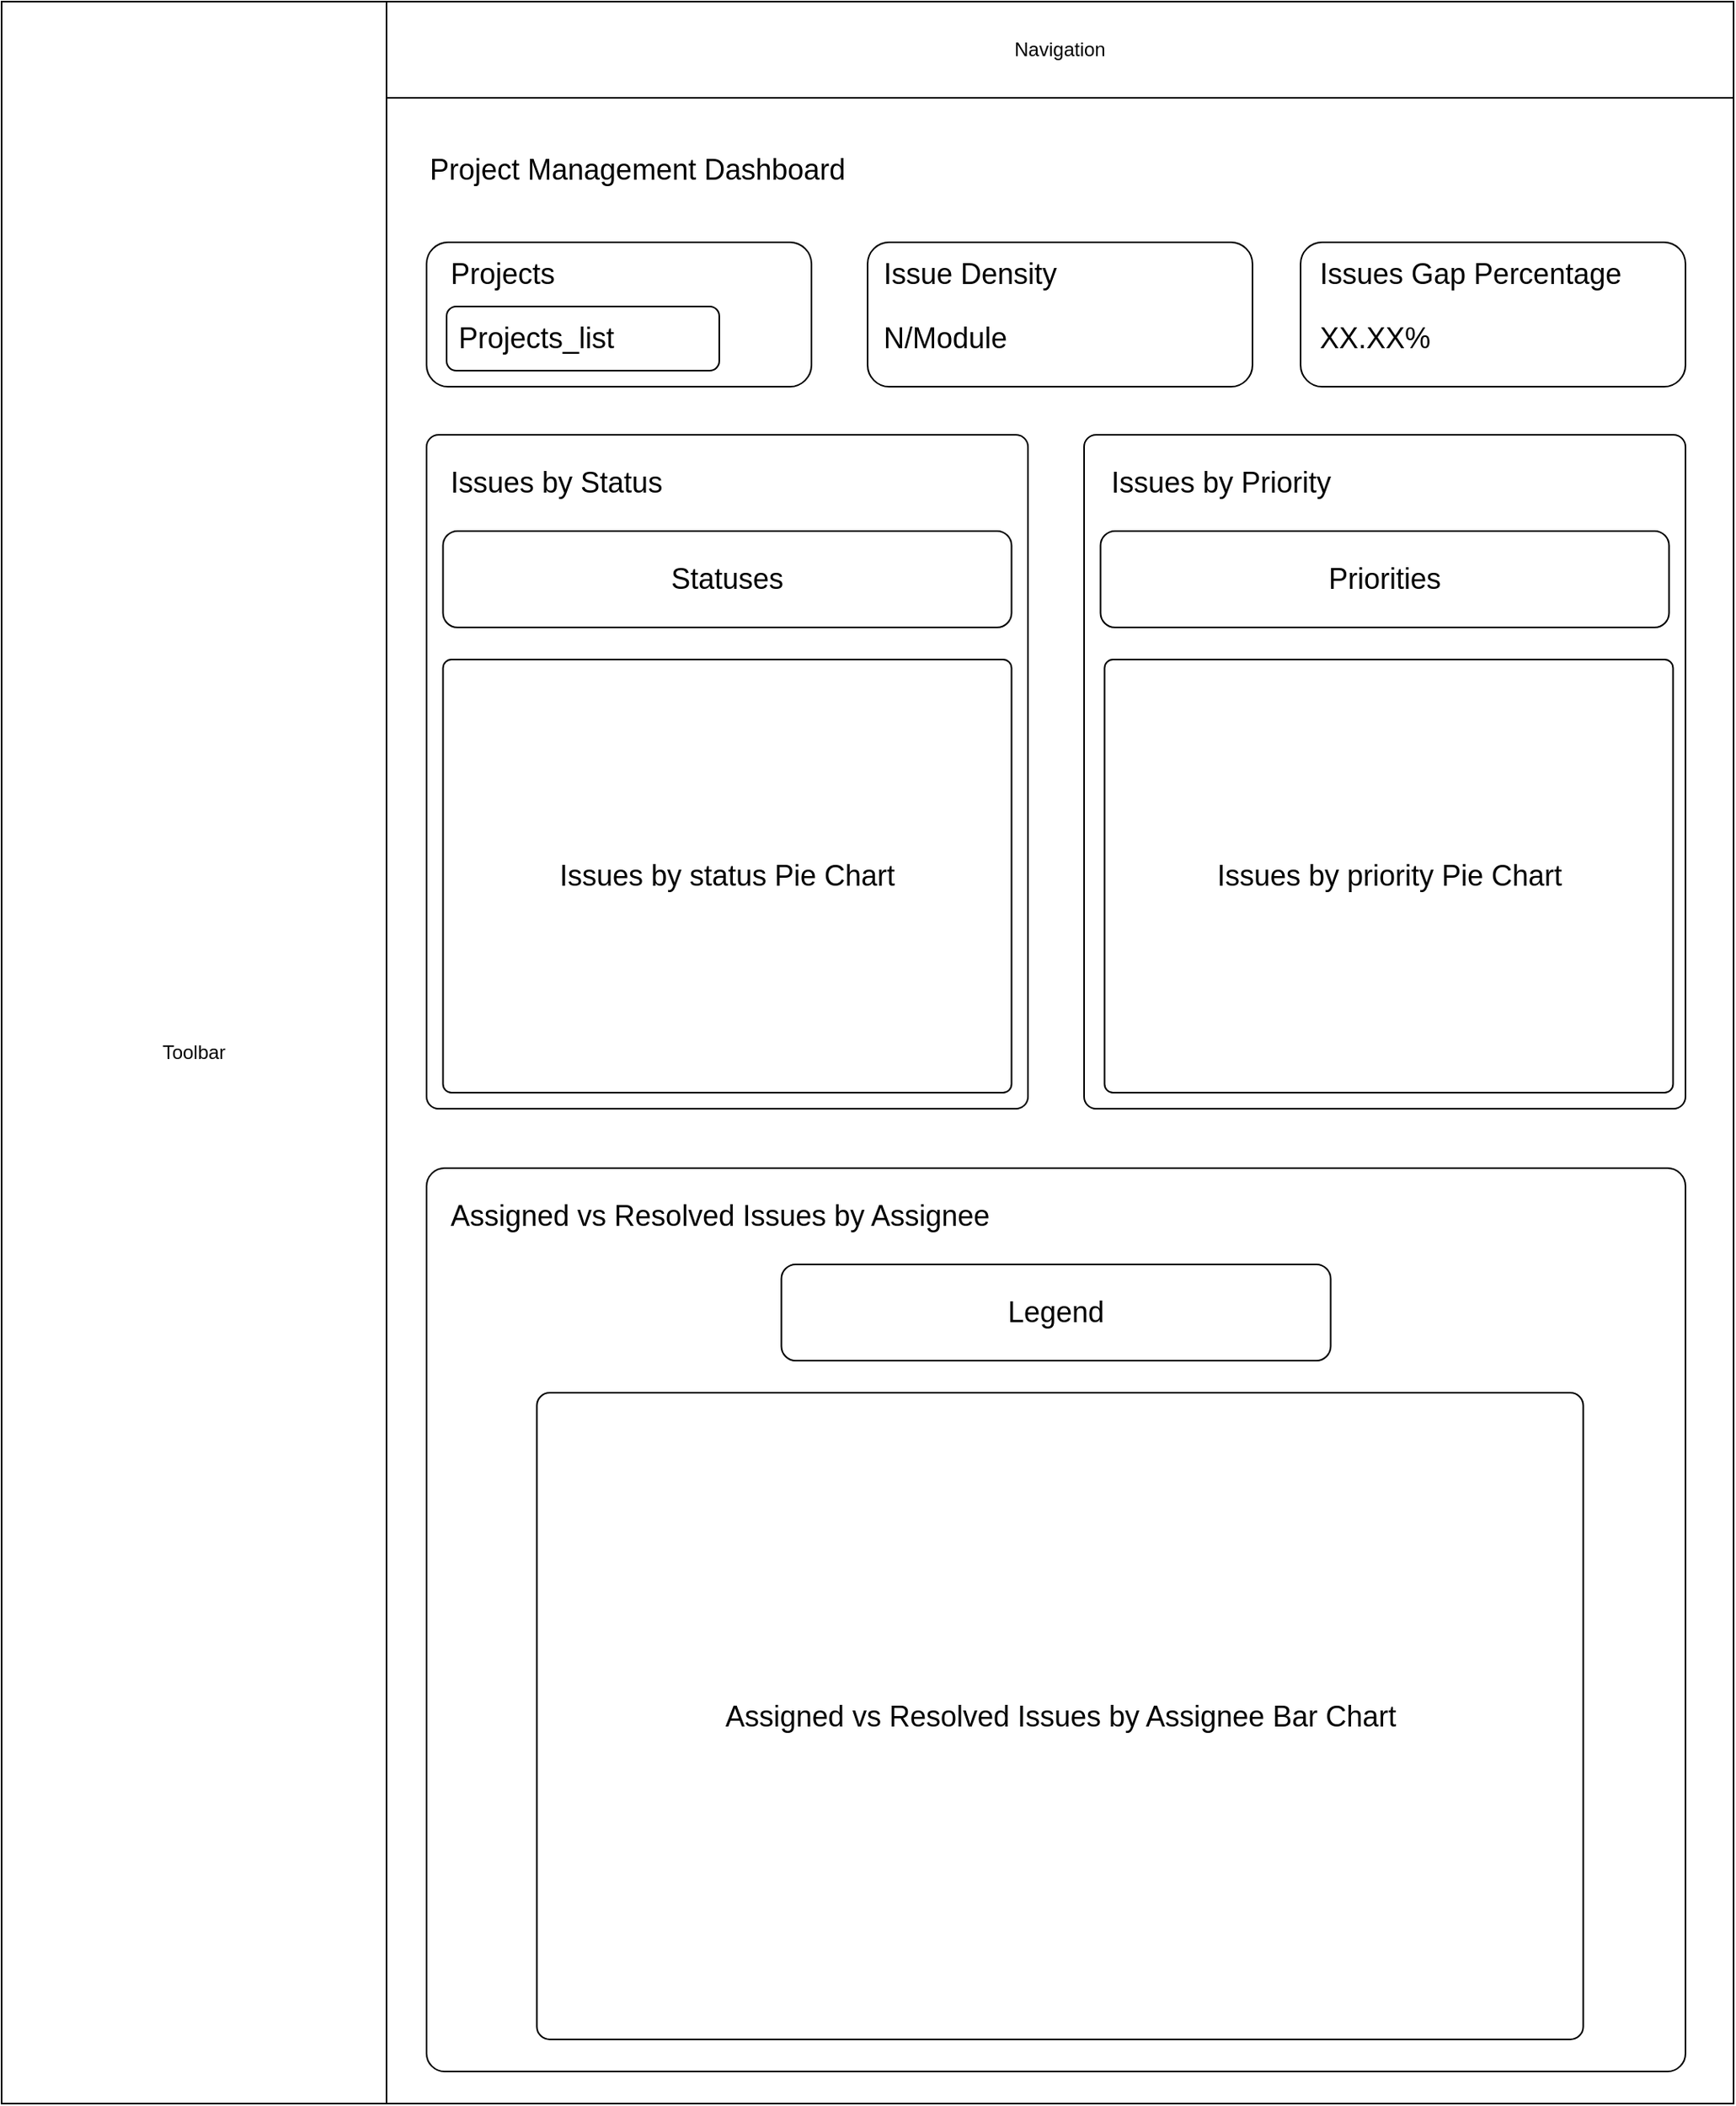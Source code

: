 <mxfile>
    <diagram id="7zW7vxh5Hjt1YSIZ8UYE" name="Page-1">
        <mxGraphModel dx="2310" dy="1298" grid="1" gridSize="10" guides="1" tooltips="1" connect="1" arrows="0" fold="1" page="1" pageScale="1" pageWidth="1169" pageHeight="1654" math="0" shadow="0">
            <root>
                <mxCell id="0"/>
                <mxCell id="1" parent="0"/>
                <mxCell id="2" value="Toolbar" style="rounded=0;whiteSpace=wrap;html=1;" vertex="1" parent="1">
                    <mxGeometry x="40" y="100" width="240" height="1310" as="geometry"/>
                </mxCell>
                <mxCell id="3" value="Navigation" style="rounded=0;whiteSpace=wrap;html=1;" vertex="1" parent="1">
                    <mxGeometry x="280" y="100" width="840" height="60" as="geometry"/>
                </mxCell>
                <mxCell id="4" value="" style="rounded=0;whiteSpace=wrap;html=1;" vertex="1" parent="1">
                    <mxGeometry x="280" y="160" width="840" height="1250" as="geometry"/>
                </mxCell>
                <mxCell id="5" value="Project Management Dashboard" style="text;html=1;align=left;verticalAlign=middle;resizable=0;points=[];autosize=1;strokeColor=none;fillColor=none;fontSize=18;" vertex="1" parent="1">
                    <mxGeometry x="305" y="185" width="280" height="40" as="geometry"/>
                </mxCell>
                <mxCell id="6" value="" style="rounded=1;whiteSpace=wrap;html=1;" vertex="1" parent="1">
                    <mxGeometry x="305" y="250" width="240" height="90" as="geometry"/>
                </mxCell>
                <mxCell id="7" value="" style="rounded=1;whiteSpace=wrap;html=1;" vertex="1" parent="1">
                    <mxGeometry x="580" y="250" width="240" height="90" as="geometry"/>
                </mxCell>
                <mxCell id="8" value="" style="rounded=1;whiteSpace=wrap;html=1;" vertex="1" parent="1">
                    <mxGeometry x="850" y="250" width="240" height="90" as="geometry"/>
                </mxCell>
                <mxCell id="9" value="Projects" style="text;html=1;align=left;verticalAlign=middle;resizable=0;points=[];autosize=1;strokeColor=none;fillColor=none;fontSize=18;" vertex="1" parent="1">
                    <mxGeometry x="317.5" y="250" width="90" height="40" as="geometry"/>
                </mxCell>
                <mxCell id="10" value="&amp;nbsp;Projects_list" style="rounded=1;whiteSpace=wrap;html=1;fontSize=18;align=left;" vertex="1" parent="1">
                    <mxGeometry x="317.5" y="290" width="170" height="40" as="geometry"/>
                </mxCell>
                <mxCell id="11" value="" style="html=1;verticalLabelPosition=bottom;labelBackgroundColor=#ffffff;verticalAlign=top;shadow=0;dashed=0;strokeWidth=1;shape=mxgraph.ios7.misc.down;rounded=1;glass=0;sketch=0;fontSize=8;fillColor=none;strokeColor=#FFFFFF;" vertex="1" parent="1">
                    <mxGeometry x="460" y="307" width="12" height="6" as="geometry"/>
                </mxCell>
                <mxCell id="13" value="Issue Density" style="text;html=1;align=left;verticalAlign=middle;resizable=0;points=[];autosize=1;strokeColor=none;fillColor=none;fontSize=18;" vertex="1" parent="1">
                    <mxGeometry x="587.5" y="250" width="130" height="40" as="geometry"/>
                </mxCell>
                <mxCell id="14" value="N/Module" style="text;html=1;align=left;verticalAlign=middle;resizable=0;points=[];autosize=1;strokeColor=none;fillColor=none;fontSize=18;" vertex="1" parent="1">
                    <mxGeometry x="587.5" y="290" width="100" height="40" as="geometry"/>
                </mxCell>
                <mxCell id="15" value="Issues&amp;nbsp;Gap Percentage" style="text;html=1;align=left;verticalAlign=middle;resizable=0;points=[];autosize=1;strokeColor=none;fillColor=none;fontSize=18;" vertex="1" parent="1">
                    <mxGeometry x="860" y="250" width="210" height="40" as="geometry"/>
                </mxCell>
                <mxCell id="16" value="XX.XX%" style="text;html=1;align=left;verticalAlign=middle;resizable=0;points=[];autosize=1;strokeColor=none;fillColor=none;fontSize=18;" vertex="1" parent="1">
                    <mxGeometry x="860" y="290" width="90" height="40" as="geometry"/>
                </mxCell>
                <mxCell id="17" value="" style="rounded=1;whiteSpace=wrap;html=1;fontSize=18;arcSize=2;" vertex="1" parent="1">
                    <mxGeometry x="305" y="370" width="375" height="420" as="geometry"/>
                </mxCell>
                <mxCell id="18" value="Issues&amp;nbsp;by Status" style="text;html=1;align=left;verticalAlign=middle;resizable=0;points=[];autosize=1;strokeColor=none;fillColor=none;fontSize=18;" vertex="1" parent="1">
                    <mxGeometry x="317.5" y="380" width="160" height="40" as="geometry"/>
                </mxCell>
                <mxCell id="19" value="Statuses" style="rounded=1;whiteSpace=wrap;html=1;fontSize=18;fillStyle=hatch;fillColor=#FFFFFF;" vertex="1" parent="1">
                    <mxGeometry x="315.25" y="430" width="354.5" height="60" as="geometry"/>
                </mxCell>
                <mxCell id="20" value="Issues by status Pie Chart" style="rounded=1;whiteSpace=wrap;html=1;fillStyle=hatch;fontSize=18;fillColor=#FFFFFF;arcSize=2;" vertex="1" parent="1">
                    <mxGeometry x="315.25" y="510" width="354.5" height="270" as="geometry"/>
                </mxCell>
                <mxCell id="21" value="" style="rounded=1;whiteSpace=wrap;html=1;fontSize=18;arcSize=2;" vertex="1" parent="1">
                    <mxGeometry x="715" y="370" width="375" height="420" as="geometry"/>
                </mxCell>
                <mxCell id="22" value="Issues by Priority" style="text;html=1;align=left;verticalAlign=middle;resizable=0;points=[];autosize=1;strokeColor=none;fillColor=none;fontSize=18;" vertex="1" parent="1">
                    <mxGeometry x="730" y="380" width="160" height="40" as="geometry"/>
                </mxCell>
                <mxCell id="23" value="Priorities" style="rounded=1;whiteSpace=wrap;html=1;fontSize=18;fillStyle=hatch;fillColor=#FFFFFF;" vertex="1" parent="1">
                    <mxGeometry x="725.25" y="430" width="354.5" height="60" as="geometry"/>
                </mxCell>
                <mxCell id="24" value="Issues by priority Pie Chart" style="rounded=1;whiteSpace=wrap;html=1;fillStyle=hatch;fontSize=18;fillColor=#FFFFFF;arcSize=2;" vertex="1" parent="1">
                    <mxGeometry x="727.75" y="510" width="354.5" height="270" as="geometry"/>
                </mxCell>
                <mxCell id="25" value="" style="rounded=1;whiteSpace=wrap;html=1;fontSize=18;arcSize=2;" vertex="1" parent="1">
                    <mxGeometry x="305" y="827" width="785" height="563" as="geometry"/>
                </mxCell>
                <mxCell id="26" value="Assigned vs Resolved Issues by Assignee" style="text;html=1;align=left;verticalAlign=middle;resizable=0;points=[];autosize=1;strokeColor=none;fillColor=none;fontSize=18;" vertex="1" parent="1">
                    <mxGeometry x="317.5" y="837" width="360" height="40" as="geometry"/>
                </mxCell>
                <mxCell id="27" value="Legend" style="rounded=1;whiteSpace=wrap;html=1;fontSize=18;fillStyle=hatch;fillColor=#FFFFFF;" vertex="1" parent="1">
                    <mxGeometry x="526.25" y="887" width="342.5" height="60" as="geometry"/>
                </mxCell>
                <mxCell id="28" value="Assigned vs Resolved Issues by Assignee Bar Chart" style="rounded=1;whiteSpace=wrap;html=1;fillStyle=hatch;fontSize=18;fillColor=#FFFFFF;arcSize=2;" vertex="1" parent="1">
                    <mxGeometry x="373.75" y="967" width="652.5" height="403" as="geometry"/>
                </mxCell>
            </root>
        </mxGraphModel>
    </diagram>
</mxfile>